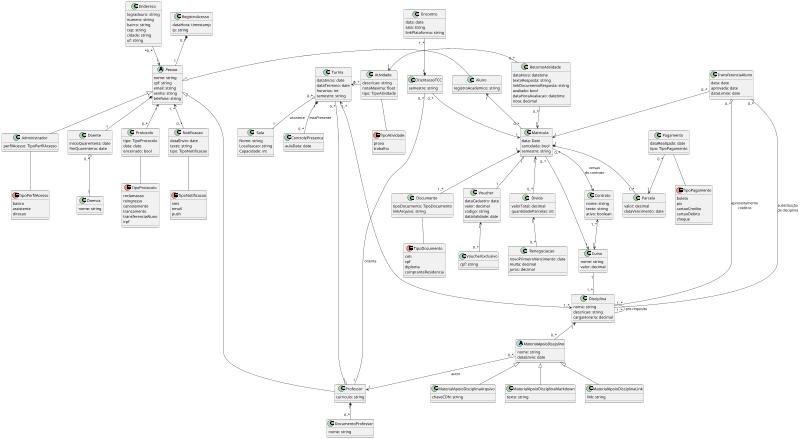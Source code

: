 @startuml classes
top to bottom direction
scale 800 width
class Matricula{
    data: Date
    cancelada: bool
    semestre: string
}
abstract class Pessoa{
    nome: string
    cpf: string
    email: string
    senha: string
    telefone: string
}
class Endereco {
    logradouro: string
    numero: string
    bairro: string
    cep: string
    cidade: string
    uf: string
}
class RegistroAcesso{
    dataHora: timestamp
    ip: string
}
class Aluno {
    registroAcademico: string
}
class Professor {
    curriculo: string
}
class Administrador{
    perfilAcesso: TipoPerfilAcesso
}
enum TipoPerfilAcesso {
    basico
    assistente
    direcao
}
class Atividade{
    descricao: string
    notaMaxima: float
    tipo: TipoAtividade
}
class RetornoAtividade{
    dataHora: datetime
    textoResposta: string
    linkDocumentoResposta: string
    avaliado: bool
    dataHoraAvaliacao: datetime
    nota: decimal
}
enum TipoAtividade {
    prova
    trabalho
}
class Contrato{
    nome: string
    texto: string
    ativo: boolean
}
class Doenca{
    nome: string
}
class Doente{
    inicioQuarentena: date
    fimQuarentena: date
}
class Curso {
    nome: string
    valor: decimal
}
class ControlePresenca{
    aulaData: date
}
class Disciplina{
    nome: string
    descricao: string
    cargaHoraria: decimal
}
abstract class MaterialApoioDisciplina{
    nome: string
    dataEnvio: date
}
class MaterialApoioDisciplinaLink{
    link: string
}
class MaterialApoioDisciplinaArquivo{
    chaveCDN: string
}
class MaterialApoioDisciplinaMarkdown{
    texto: string
}
class Turma {
    dataInicio: date
    dataTermino: date
    horarios: int
    semestre: string
}
class Sala{
    Nome: string
    Localizacao: string
    Capacidade: int
}
class Documento{
    tipoDocumento: TipoDocumento
    linkArquivo: string
}
class Parcela {
    valor: decimal
    dataVencimento: date
}
class Pagamento{
    dataRealizado: date
    tipo: TipoPagamento
}
class Voucher {
    dataCadastro: date
    valor: decimal
    codigo: string
    dataValidade: date
}
class VoucherExclusivo {
    cpf: string
}
class Renegociacao{
    novoPrimeiroVencimento: date
    multa: decimal
    juros: decimal
}
class TransferenciaAluno{
    data: date
    aprovada: date
    dataLimite: date
}
class Divida{
    valorTotal: decimal
    quantidadeParcelas: int
}
class OrientacaoTCC{
    semestre: string
}
class Encontro {
    data: date
    sala: string
    linkPlataforma: string
}
class Protocolo {
    tipo: TipoProtocolo
    data: date
    encerrado: bool
}
enum TipoProtocolo{
    reclamacao
    reingresso
    cancelamento
    trancamento
    transferenciaAluno
    irpf
}
class Notificacao{
    dataEnvio: date
    texto: string
    tipo: TipoNotificacao
}
class DocumentoProfessor{
    nome: string
}
enum TipoNotificacao{
    sms
    email
    push
}
enum TipoPagamento{
    boleto
    pix
    cartaoCredito
    cartaoDebito
    cheque
}
enum TipoDocumento{
    cnh
    cpf
    diploma
    compranteResidencia
}

Pessoa <|-d- Administrador
Pessoa <|- Aluno
Pessoa <|-- Professor

MaterialApoioDisciplina <|-- MaterialApoioDisciplinaLink
MaterialApoioDisciplina <|-- MaterialApoioDisciplinaArquivo
MaterialApoioDisciplina <|-- MaterialApoioDisciplinaMarkdown

Pessoa "1" <-u- "*0..*" Endereco
Divida "1" <-- "0..*" Renegociacao
Divida "0..*" -u-> "1" Matricula
Matricula "1" <-u- "0..*" TransferenciaAluno
Matricula "1" <-u- "0..*" OrientacaoTCC
Aluno "1" <-- "0..*" Matricula
Disciplina -- Disciplina : pre-requisito
Disciplina "1" <-- "0..*" MaterialApoioDisciplina
MaterialApoioDisciplina "0..*" --> "1" Professor : autor
Matricula "0..*" --> "1" Curso
Matricula "1" *-- "1..*" Documento
Matricula "1" o-- "1" Voucher
Matricula "1" *-- "1..*" Parcela
Curso "1" -- "1..*" Disciplina
Curso "1" <-u-> "1..*" Contrato
Matricula "0..*" --> "1" Contrato : versao\ndo contrato
Pessoa "1" <-- "0..*" Protocolo
Turma "0..*" o-- "1" Sala : acontece
Turma "0..*" --o "1" Professor
Turma "1..*" <--> "1..*" Disciplina
Turma "1" <-r- "0..*" Atividade
Atividade "1" <-r- "0..*" RetornoAtividade
RetornoAtividade "0..*" --> "1" Matricula
Turma "1" *-- "0..*" ControlePresenca: estaPresente
RegistroAcesso "0..*" *-- "1" Pessoa
Doente "0..*" o-- "1" Doenca
Pessoa "1" *-- "1" Doente
Pessoa "1..*" <-- "0..*" Notificacao
Professor "1" *-- "0..*" DocumentoProfessor
Professor "1" -- "0..*" OrientacaoTCC : orienta
OrientacaoTCC "1" *-u- "1..*" Encontro
Pagamento "0..*" --> "1" Parcela
Voucher "1" <-- "0..*" VoucherExclusivo
TransferenciaAluno "0..*" o-- "1..*" Disciplina : aproveitamento\ncréditos
TransferenciaAluno "0..*" o-- "1..*" Disciplina : \nsubstituição\nde disciplina

Pagamento -- TipoPagamento
Notificacao -- TipoNotificacao
Documento -- TipoDocumento
Protocolo -- TipoProtocolo
Atividade -- TipoAtividade
Administrador -- TipoPerfilAcesso

' -u- -> up
' -d- -> down
' -l- -> left
' -r- -> right

@enduml

